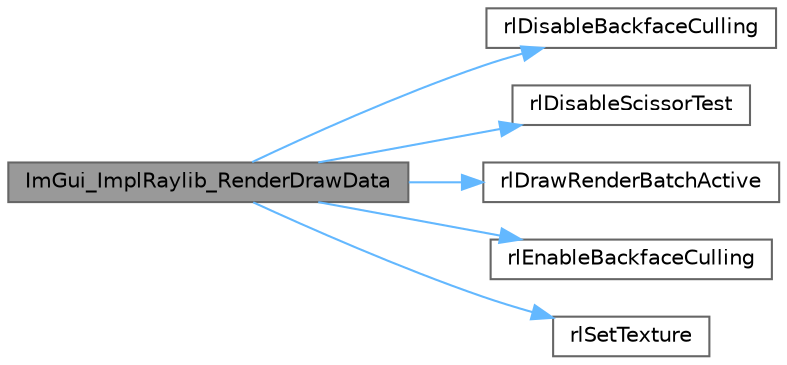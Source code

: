 digraph "ImGui_ImplRaylib_RenderDrawData"
{
 // LATEX_PDF_SIZE
  bgcolor="transparent";
  edge [fontname=Helvetica,fontsize=10,labelfontname=Helvetica,labelfontsize=10];
  node [fontname=Helvetica,fontsize=10,shape=box,height=0.2,width=0.4];
  rankdir="LR";
  Node1 [id="Node000001",label="ImGui_ImplRaylib_RenderDrawData",height=0.2,width=0.4,color="gray40", fillcolor="grey60", style="filled", fontcolor="black",tooltip=" "];
  Node1 -> Node2 [id="edge1_Node000001_Node000002",color="steelblue1",style="solid",tooltip=" "];
  Node2 [id="Node000002",label="rlDisableBackfaceCulling",height=0.2,width=0.4,color="grey40", fillcolor="white", style="filled",URL="$rlgl_8h.html#a520e434888ae1a40f88bbe26eef9a8a1",tooltip=" "];
  Node1 -> Node3 [id="edge2_Node000001_Node000003",color="steelblue1",style="solid",tooltip=" "];
  Node3 [id="Node000003",label="rlDisableScissorTest",height=0.2,width=0.4,color="grey40", fillcolor="white", style="filled",URL="$rlgl_8h.html#a3b462456944b400eb05feca7ce71131c",tooltip=" "];
  Node1 -> Node4 [id="edge3_Node000001_Node000004",color="steelblue1",style="solid",tooltip=" "];
  Node4 [id="Node000004",label="rlDrawRenderBatchActive",height=0.2,width=0.4,color="grey40", fillcolor="white", style="filled",URL="$rlgl_8h.html#aad74e9f8602d1da4538b2ee54ecd59d7",tooltip=" "];
  Node1 -> Node5 [id="edge4_Node000001_Node000005",color="steelblue1",style="solid",tooltip=" "];
  Node5 [id="Node000005",label="rlEnableBackfaceCulling",height=0.2,width=0.4,color="grey40", fillcolor="white", style="filled",URL="$rlgl_8h.html#a2ef66f88a65541b00336a76b1662549c",tooltip=" "];
  Node1 -> Node6 [id="edge5_Node000001_Node000006",color="steelblue1",style="solid",tooltip=" "];
  Node6 [id="Node000006",label="rlSetTexture",height=0.2,width=0.4,color="grey40", fillcolor="white", style="filled",URL="$rlgl_8h.html#acafe69ff42e9b63d6b2ae03c305bf921",tooltip=" "];
}
